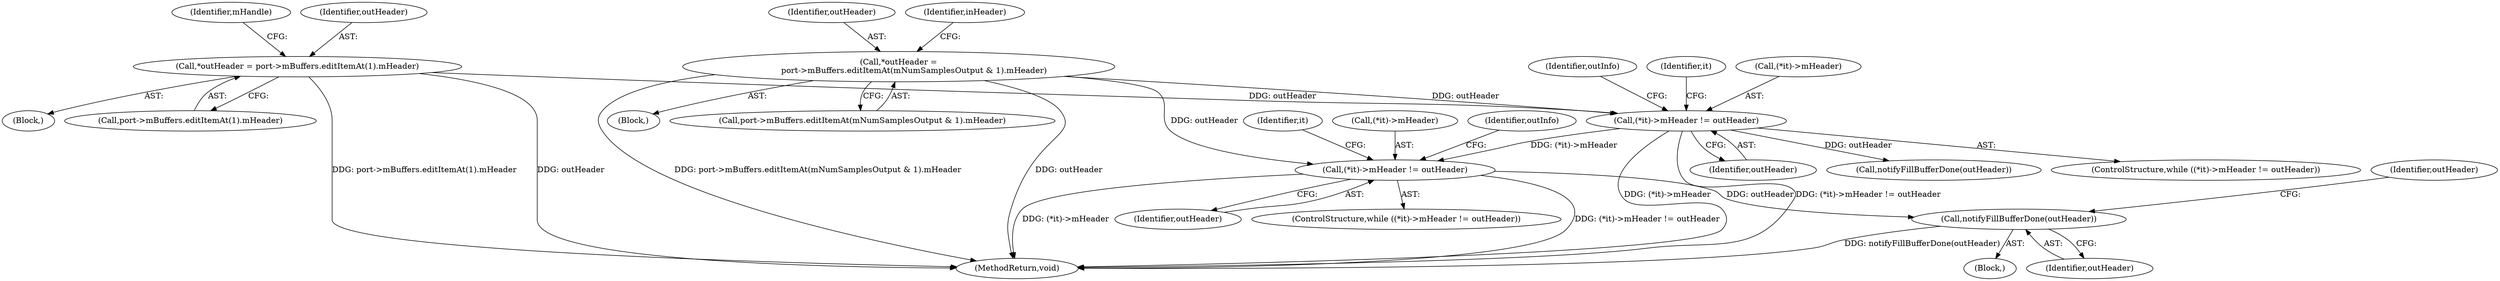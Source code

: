 digraph "0_Android_d4271b792bdad85a80e2b83ab34c4b30b74f53ec@pointer" {
"1000208" [label="(Call,(*it)->mHeader != outHeader)"];
"1000609" [label="(Call,(*it)->mHeader != outHeader)"];
"1000421" [label="(Call,*outHeader = port->mBuffers.editItemAt(1).mHeader)"];
"1000160" [label="(Call,*outHeader =\n            port->mBuffers.editItemAt(mNumSamplesOutput & 1).mHeader)"];
"1000232" [label="(Call,notifyFillBufferDone(outHeader))"];
"1000209" [label="(Call,(*it)->mHeader)"];
"1000161" [label="(Identifier,outHeader)"];
"1000610" [label="(Call,(*it)->mHeader)"];
"1000192" [label="(Block,)"];
"1000608" [label="(ControlStructure,while ((*it)->mHeader != outHeader))"];
"1000640" [label="(MethodReturn,void)"];
"1000162" [label="(Call,port->mBuffers.editItemAt(mNumSamplesOutput & 1).mHeader)"];
"1000219" [label="(Identifier,outInfo)"];
"1000129" [label="(Block,)"];
"1000171" [label="(Identifier,inHeader)"];
"1000609" [label="(Call,(*it)->mHeader != outHeader)"];
"1000620" [label="(Identifier,outInfo)"];
"1000428" [label="(Identifier,mHandle)"];
"1000213" [label="(Identifier,outHeader)"];
"1000233" [label="(Identifier,outHeader)"];
"1000614" [label="(Identifier,outHeader)"];
"1000235" [label="(Identifier,outHeader)"];
"1000232" [label="(Call,notifyFillBufferDone(outHeader))"];
"1000421" [label="(Call,*outHeader = port->mBuffers.editItemAt(1).mHeader)"];
"1000633" [label="(Call,notifyFillBufferDone(outHeader))"];
"1000617" [label="(Identifier,it)"];
"1000422" [label="(Identifier,outHeader)"];
"1000208" [label="(Call,(*it)->mHeader != outHeader)"];
"1000216" [label="(Identifier,it)"];
"1000160" [label="(Call,*outHeader =\n            port->mBuffers.editItemAt(mNumSamplesOutput & 1).mHeader)"];
"1000207" [label="(ControlStructure,while ((*it)->mHeader != outHeader))"];
"1000423" [label="(Call,port->mBuffers.editItemAt(1).mHeader)"];
"1000414" [label="(Block,)"];
"1000208" -> "1000207"  [label="AST: "];
"1000208" -> "1000213"  [label="CFG: "];
"1000209" -> "1000208"  [label="AST: "];
"1000213" -> "1000208"  [label="AST: "];
"1000216" -> "1000208"  [label="CFG: "];
"1000219" -> "1000208"  [label="CFG: "];
"1000208" -> "1000640"  [label="DDG: (*it)->mHeader"];
"1000208" -> "1000640"  [label="DDG: (*it)->mHeader != outHeader"];
"1000609" -> "1000208"  [label="DDG: (*it)->mHeader"];
"1000160" -> "1000208"  [label="DDG: outHeader"];
"1000208" -> "1000232"  [label="DDG: outHeader"];
"1000609" -> "1000608"  [label="AST: "];
"1000609" -> "1000614"  [label="CFG: "];
"1000610" -> "1000609"  [label="AST: "];
"1000614" -> "1000609"  [label="AST: "];
"1000617" -> "1000609"  [label="CFG: "];
"1000620" -> "1000609"  [label="CFG: "];
"1000609" -> "1000640"  [label="DDG: (*it)->mHeader"];
"1000609" -> "1000640"  [label="DDG: (*it)->mHeader != outHeader"];
"1000421" -> "1000609"  [label="DDG: outHeader"];
"1000160" -> "1000609"  [label="DDG: outHeader"];
"1000609" -> "1000633"  [label="DDG: outHeader"];
"1000421" -> "1000414"  [label="AST: "];
"1000421" -> "1000423"  [label="CFG: "];
"1000422" -> "1000421"  [label="AST: "];
"1000423" -> "1000421"  [label="AST: "];
"1000428" -> "1000421"  [label="CFG: "];
"1000421" -> "1000640"  [label="DDG: port->mBuffers.editItemAt(1).mHeader"];
"1000421" -> "1000640"  [label="DDG: outHeader"];
"1000160" -> "1000129"  [label="AST: "];
"1000160" -> "1000162"  [label="CFG: "];
"1000161" -> "1000160"  [label="AST: "];
"1000162" -> "1000160"  [label="AST: "];
"1000171" -> "1000160"  [label="CFG: "];
"1000160" -> "1000640"  [label="DDG: port->mBuffers.editItemAt(mNumSamplesOutput & 1).mHeader"];
"1000160" -> "1000640"  [label="DDG: outHeader"];
"1000232" -> "1000192"  [label="AST: "];
"1000232" -> "1000233"  [label="CFG: "];
"1000233" -> "1000232"  [label="AST: "];
"1000235" -> "1000232"  [label="CFG: "];
"1000232" -> "1000640"  [label="DDG: notifyFillBufferDone(outHeader)"];
}

